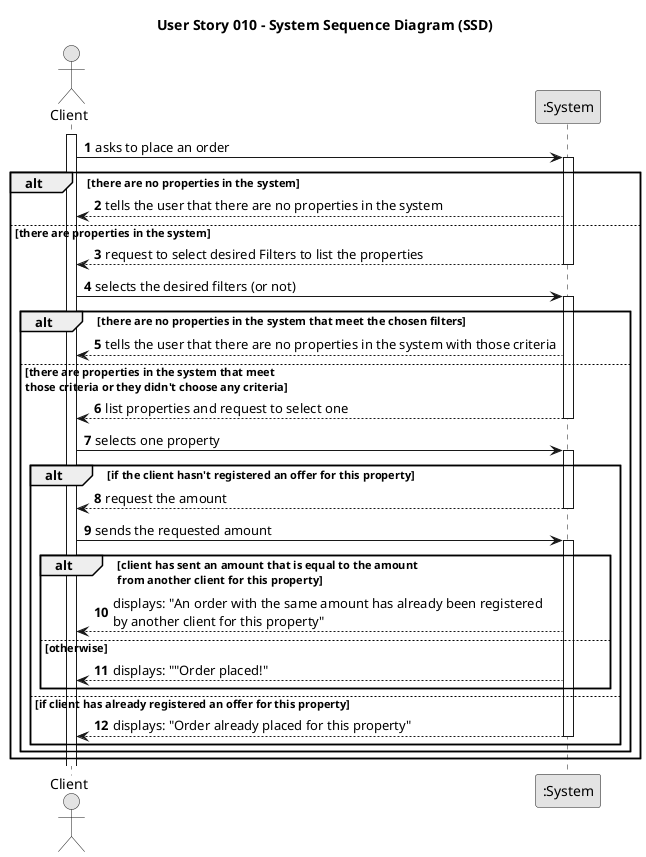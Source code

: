 @startuml
skinparam monochrome true
skinparam packageStyle rectangle
skinparam shadowing false

title User Story 010 - System Sequence Diagram (SSD)

autonumber

actor "Client" as Client
participant ":System" as UI

activate Client

    Client -> UI : asks to place an order
    activate UI

    alt there are no properties in the system
        UI --> Client : tells the user that there are no properties in the system
    else there are properties in the system

        UI --> Client : request to select desired Filters to list the properties
    deactivate UI

    Client -> UI : selects the desired filters (or not)
    activate UI

    alt there are no properties in the system that meet the chosen filters
        UI --> Client : tells the user that there are no properties in the system with those criteria
    else there are properties in the system that meet\nthose criteria or they didn't choose any criteria
        UI --> Client : list properties and request to select one
    deactivate UI

    Client -> UI : selects one property
    activate UI

    alt if the client hasn't registered an offer for this property

        UI --> Client : request the amount
    deactivate UI

    Client -> UI : sends the requested amount
    activate UI
    alt client has sent an amount that is equal to the amount \nfrom another client for this property
            UI --> Client : displays: "An order with the same amount has already been registered \nby another client for this property"
            else otherwise
        UI --> Client : displays: ""Order placed!"
        end

    else if client has already registered an offer for this property
        UI --> Client : displays: "Order already placed for this property"
        deactivate UI
        end
        end
        end

@enduml